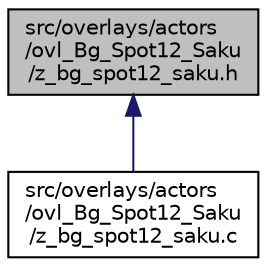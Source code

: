 digraph "src/overlays/actors/ovl_Bg_Spot12_Saku/z_bg_spot12_saku.h"
{
 // LATEX_PDF_SIZE
  edge [fontname="Helvetica",fontsize="10",labelfontname="Helvetica",labelfontsize="10"];
  node [fontname="Helvetica",fontsize="10",shape=record];
  Node1 [label="src/overlays/actors\l/ovl_Bg_Spot12_Saku\l/z_bg_spot12_saku.h",height=0.2,width=0.4,color="black", fillcolor="grey75", style="filled", fontcolor="black",tooltip=" "];
  Node1 -> Node2 [dir="back",color="midnightblue",fontsize="10",style="solid",fontname="Helvetica"];
  Node2 [label="src/overlays/actors\l/ovl_Bg_Spot12_Saku\l/z_bg_spot12_saku.c",height=0.2,width=0.4,color="black", fillcolor="white", style="filled",URL="$d0/d67/z__bg__spot12__saku_8c.html",tooltip=" "];
}
